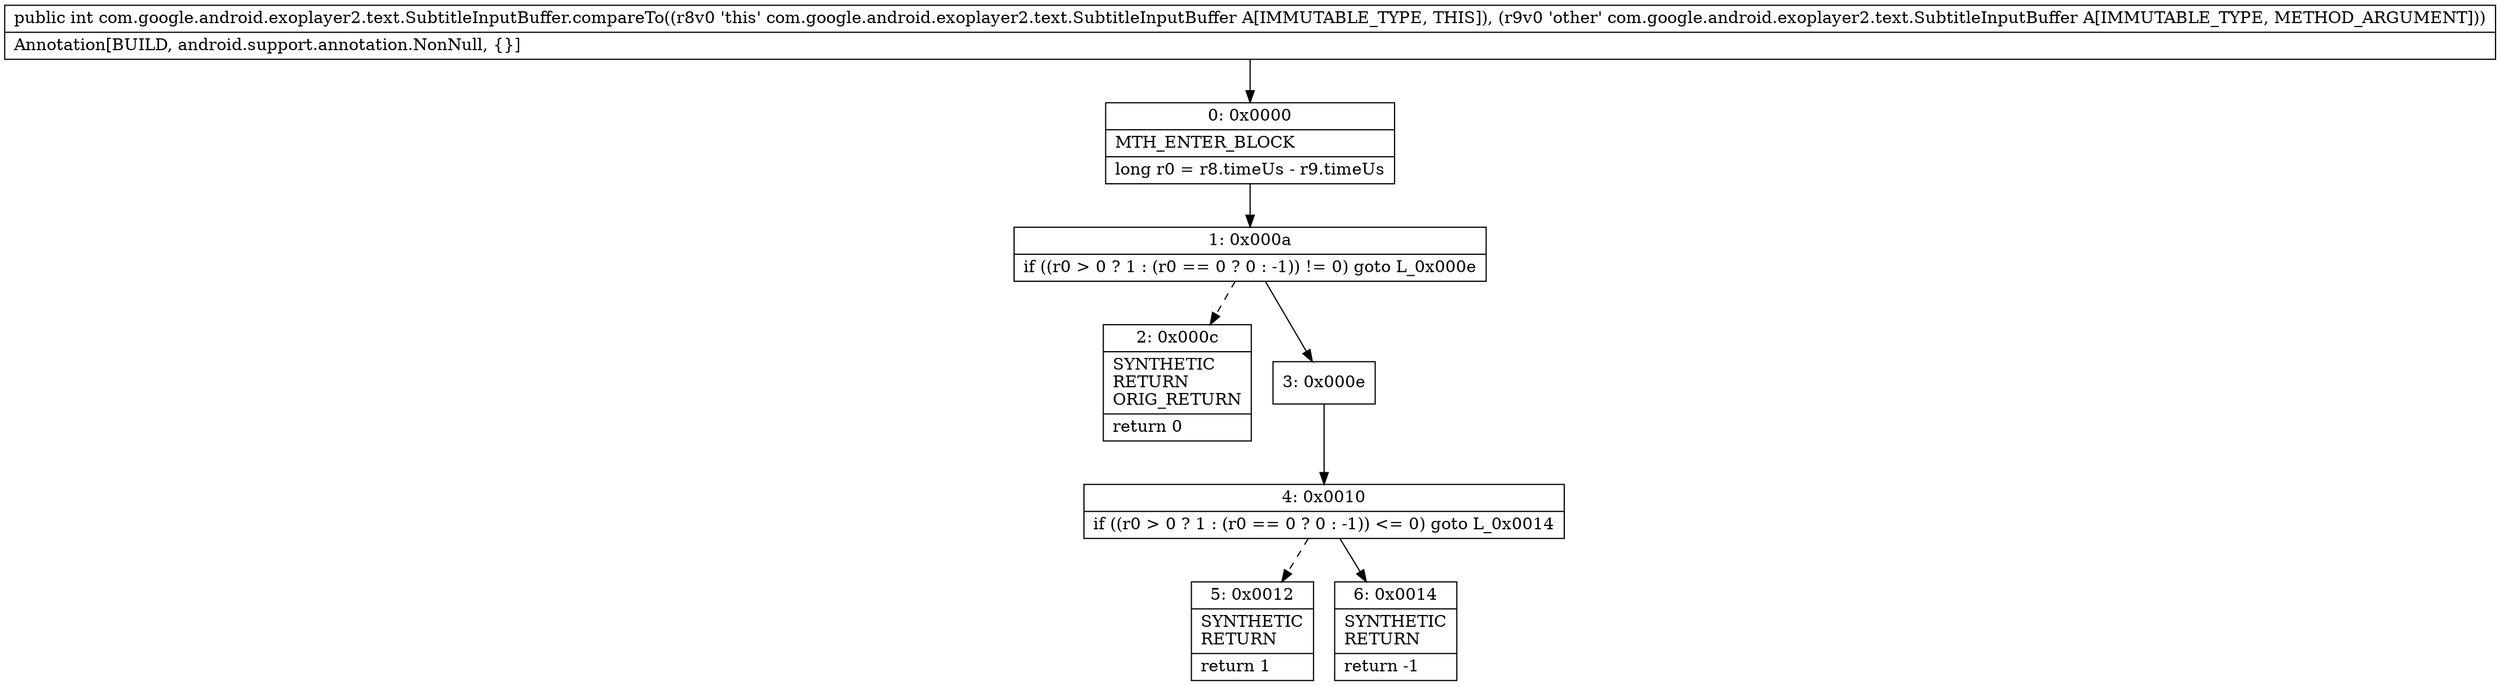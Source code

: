digraph "CFG forcom.google.android.exoplayer2.text.SubtitleInputBuffer.compareTo(Lcom\/google\/android\/exoplayer2\/text\/SubtitleInputBuffer;)I" {
Node_0 [shape=record,label="{0\:\ 0x0000|MTH_ENTER_BLOCK\l|long r0 = r8.timeUs \- r9.timeUs\l}"];
Node_1 [shape=record,label="{1\:\ 0x000a|if ((r0 \> 0 ? 1 : (r0 == 0 ? 0 : \-1)) != 0) goto L_0x000e\l}"];
Node_2 [shape=record,label="{2\:\ 0x000c|SYNTHETIC\lRETURN\lORIG_RETURN\l|return 0\l}"];
Node_3 [shape=record,label="{3\:\ 0x000e}"];
Node_4 [shape=record,label="{4\:\ 0x0010|if ((r0 \> 0 ? 1 : (r0 == 0 ? 0 : \-1)) \<= 0) goto L_0x0014\l}"];
Node_5 [shape=record,label="{5\:\ 0x0012|SYNTHETIC\lRETURN\l|return 1\l}"];
Node_6 [shape=record,label="{6\:\ 0x0014|SYNTHETIC\lRETURN\l|return \-1\l}"];
MethodNode[shape=record,label="{public int com.google.android.exoplayer2.text.SubtitleInputBuffer.compareTo((r8v0 'this' com.google.android.exoplayer2.text.SubtitleInputBuffer A[IMMUTABLE_TYPE, THIS]), (r9v0 'other' com.google.android.exoplayer2.text.SubtitleInputBuffer A[IMMUTABLE_TYPE, METHOD_ARGUMENT]))  | Annotation[BUILD, android.support.annotation.NonNull, \{\}]\l}"];
MethodNode -> Node_0;
Node_0 -> Node_1;
Node_1 -> Node_2[style=dashed];
Node_1 -> Node_3;
Node_3 -> Node_4;
Node_4 -> Node_5[style=dashed];
Node_4 -> Node_6;
}

